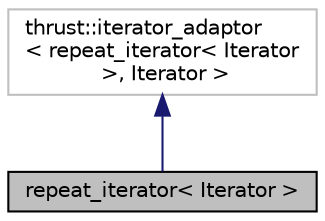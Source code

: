 digraph "repeat_iterator&lt; Iterator &gt;"
{
  edge [fontname="Helvetica",fontsize="10",labelfontname="Helvetica",labelfontsize="10"];
  node [fontname="Helvetica",fontsize="10",shape=record];
  Node2 [label="repeat_iterator\< Iterator \>",height=0.2,width=0.4,color="black", fillcolor="grey75", style="filled", fontcolor="black"];
  Node3 -> Node2 [dir="back",color="midnightblue",fontsize="10",style="solid",fontname="Helvetica"];
  Node3 [label="thrust::iterator_adaptor\l\< repeat_iterator\< Iterator\l \>, Iterator \>",height=0.2,width=0.4,color="grey75", fillcolor="white", style="filled"];
}
